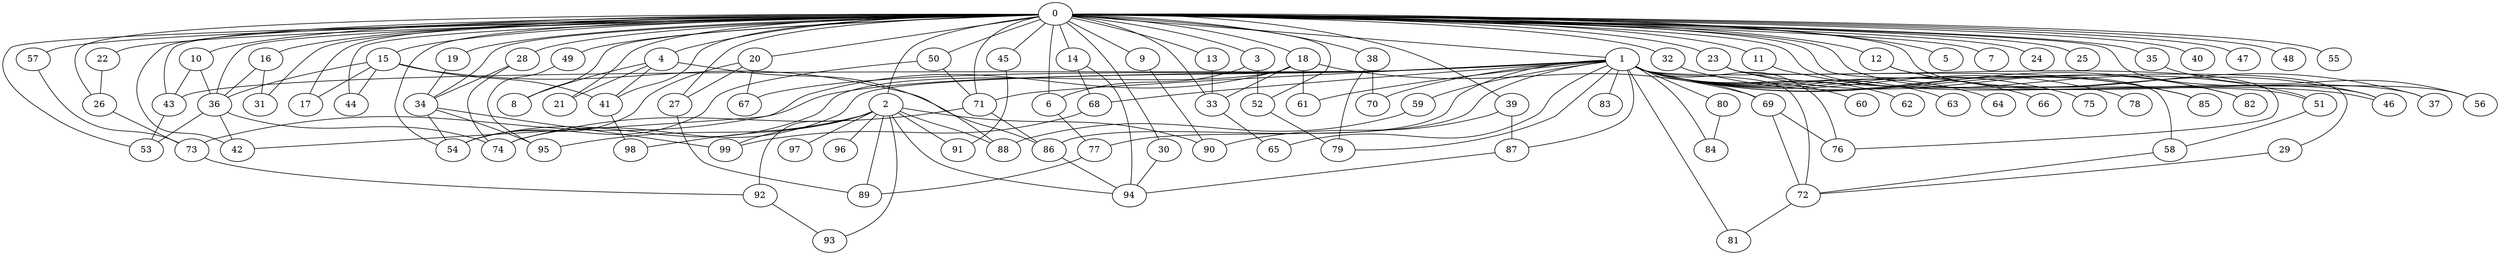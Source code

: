 
graph graphname {
    0 -- 1
0 -- 2
0 -- 3
0 -- 4
0 -- 5
0 -- 6
0 -- 7
0 -- 8
0 -- 9
0 -- 10
0 -- 11
0 -- 12
0 -- 13
0 -- 14
0 -- 15
0 -- 16
0 -- 17
0 -- 18
0 -- 19
0 -- 20
0 -- 21
0 -- 22
0 -- 23
0 -- 24
0 -- 25
0 -- 26
0 -- 27
0 -- 28
0 -- 29
0 -- 30
0 -- 31
0 -- 32
0 -- 33
0 -- 34
0 -- 35
0 -- 36
0 -- 37
0 -- 38
0 -- 39
0 -- 40
0 -- 41
0 -- 42
0 -- 43
0 -- 44
0 -- 45
0 -- 46
0 -- 47
0 -- 48
0 -- 49
0 -- 50
0 -- 51
0 -- 52
0 -- 53
0 -- 54
0 -- 55
0 -- 56
0 -- 57
0 -- 71
1 -- 58
1 -- 59
1 -- 60
1 -- 61
1 -- 62
1 -- 63
1 -- 64
1 -- 65
1 -- 66
1 -- 67
1 -- 68
1 -- 69
1 -- 70
1 -- 71
1 -- 72
1 -- 73
1 -- 74
1 -- 75
1 -- 76
1 -- 77
1 -- 78
1 -- 79
1 -- 80
1 -- 81
1 -- 82
1 -- 83
1 -- 84
1 -- 85
1 -- 86
1 -- 87
1 -- 43
2 -- 96
2 -- 98
2 -- 99
2 -- 97
2 -- 88
2 -- 89
2 -- 90
2 -- 91
2 -- 92
2 -- 93
2 -- 94
2 -- 95
3 -- 52
3 -- 6
4 -- 41
4 -- 8
4 -- 88
4 -- 21
6 -- 77
9 -- 90
10 -- 36
10 -- 43
11 -- 51
12 -- 37
12 -- 46
13 -- 33
14 -- 94
14 -- 68
15 -- 44
15 -- 86
15 -- 36
15 -- 41
15 -- 17
16 -- 36
16 -- 31
18 -- 42
18 -- 61
18 -- 54
18 -- 69
18 -- 33
19 -- 34
20 -- 67
20 -- 54
20 -- 27
22 -- 26
23 -- 82
23 -- 76
23 -- 46
26 -- 73
27 -- 89
28 -- 74
28 -- 34
29 -- 72
30 -- 94
32 -- 85
33 -- 65
34 -- 95
34 -- 54
34 -- 99
35 -- 56
36 -- 74
36 -- 53
36 -- 42
38 -- 79
38 -- 70
39 -- 87
39 -- 90
41 -- 98
43 -- 53
45 -- 91
49 -- 95
50 -- 54
50 -- 71
51 -- 58
52 -- 79
57 -- 73
58 -- 72
59 -- 88
68 -- 99
69 -- 72
69 -- 76
71 -- 86
71 -- 74
72 -- 81
73 -- 92
77 -- 89
80 -- 84
86 -- 94
87 -- 94
92 -- 93

}
